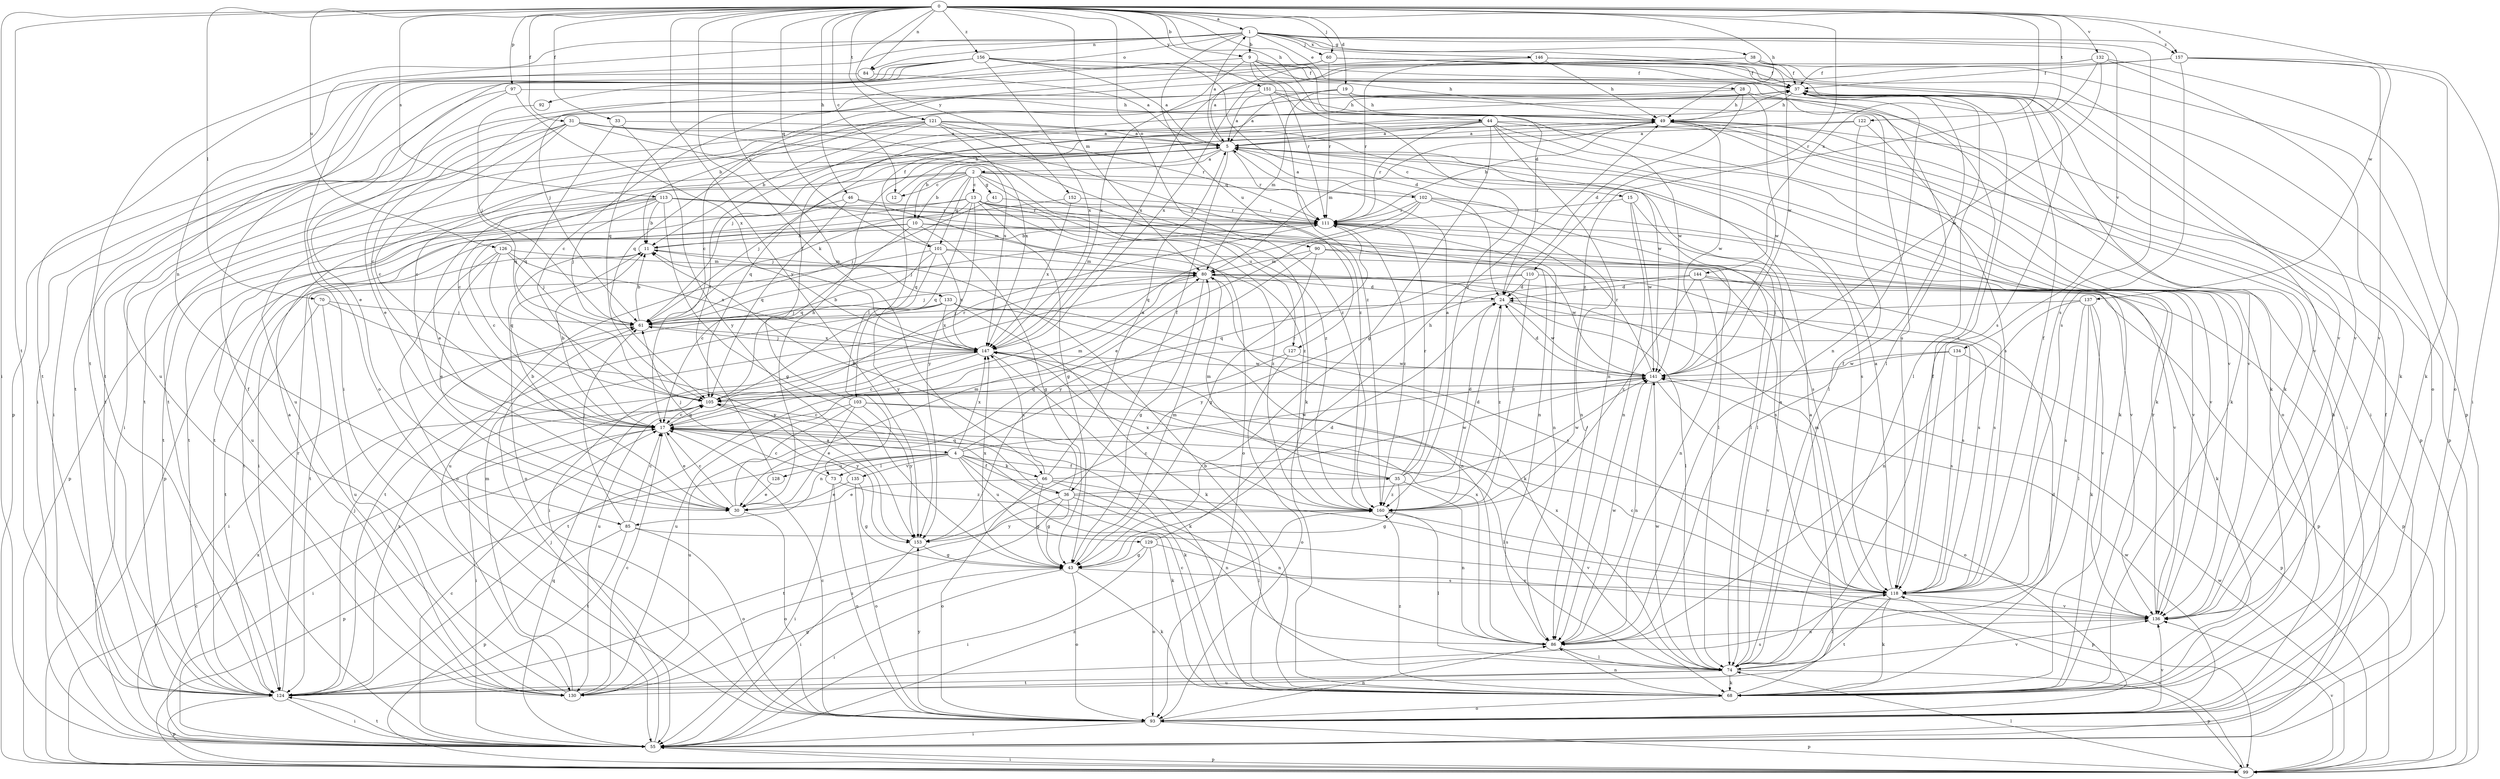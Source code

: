 strict digraph  {
0;
1;
2;
4;
5;
9;
10;
11;
12;
13;
15;
17;
19;
24;
28;
30;
31;
33;
35;
36;
37;
38;
41;
43;
44;
46;
49;
55;
60;
61;
66;
68;
70;
73;
74;
80;
84;
85;
86;
90;
92;
93;
97;
99;
101;
102;
103;
105;
110;
111;
113;
118;
121;
122;
124;
126;
127;
128;
129;
130;
132;
133;
134;
135;
136;
137;
141;
144;
146;
147;
151;
152;
153;
156;
157;
160;
0 -> 1  [label=a];
0 -> 9  [label=b];
0 -> 12  [label=c];
0 -> 19  [label=d];
0 -> 24  [label=d];
0 -> 31  [label=f];
0 -> 33  [label=f];
0 -> 44  [label=h];
0 -> 46  [label=h];
0 -> 49  [label=h];
0 -> 55  [label=i];
0 -> 60  [label=j];
0 -> 66  [label=k];
0 -> 70  [label=l];
0 -> 80  [label=m];
0 -> 84  [label=n];
0 -> 90  [label=o];
0 -> 97  [label=p];
0 -> 101  [label=q];
0 -> 110  [label=r];
0 -> 113  [label=s];
0 -> 121  [label=t];
0 -> 122  [label=t];
0 -> 124  [label=t];
0 -> 126  [label=u];
0 -> 132  [label=v];
0 -> 133  [label=v];
0 -> 137  [label=w];
0 -> 144  [label=x];
0 -> 151  [label=y];
0 -> 152  [label=y];
0 -> 153  [label=y];
0 -> 156  [label=z];
0 -> 157  [label=z];
1 -> 9  [label=b];
1 -> 28  [label=e];
1 -> 38  [label=g];
1 -> 55  [label=i];
1 -> 60  [label=j];
1 -> 84  [label=n];
1 -> 85  [label=n];
1 -> 92  [label=o];
1 -> 118  [label=s];
1 -> 124  [label=t];
1 -> 127  [label=u];
1 -> 134  [label=v];
1 -> 141  [label=w];
1 -> 146  [label=x];
1 -> 157  [label=z];
2 -> 10  [label=b];
2 -> 12  [label=c];
2 -> 13  [label=c];
2 -> 30  [label=e];
2 -> 41  [label=g];
2 -> 61  [label=j];
2 -> 101  [label=q];
2 -> 102  [label=q];
2 -> 103  [label=q];
2 -> 118  [label=s];
2 -> 127  [label=u];
2 -> 160  [label=z];
4 -> 35  [label=f];
4 -> 36  [label=f];
4 -> 66  [label=k];
4 -> 68  [label=k];
4 -> 73  [label=l];
4 -> 85  [label=n];
4 -> 99  [label=p];
4 -> 111  [label=r];
4 -> 128  [label=u];
4 -> 129  [label=u];
4 -> 135  [label=v];
4 -> 141  [label=w];
4 -> 147  [label=x];
5 -> 1  [label=a];
5 -> 2  [label=a];
5 -> 10  [label=b];
5 -> 15  [label=c];
5 -> 17  [label=c];
5 -> 36  [label=f];
5 -> 68  [label=k];
5 -> 73  [label=l];
5 -> 105  [label=q];
5 -> 111  [label=r];
9 -> 37  [label=f];
9 -> 49  [label=h];
9 -> 61  [label=j];
9 -> 111  [label=r];
9 -> 118  [label=s];
9 -> 147  [label=x];
9 -> 160  [label=z];
10 -> 11  [label=b];
10 -> 17  [label=c];
10 -> 43  [label=g];
10 -> 105  [label=q];
10 -> 136  [label=v];
10 -> 160  [label=z];
11 -> 80  [label=m];
11 -> 93  [label=o];
11 -> 124  [label=t];
12 -> 49  [label=h];
13 -> 43  [label=g];
13 -> 55  [label=i];
13 -> 61  [label=j];
13 -> 86  [label=n];
13 -> 93  [label=o];
13 -> 105  [label=q];
13 -> 111  [label=r];
13 -> 124  [label=t];
13 -> 153  [label=y];
13 -> 160  [label=z];
15 -> 74  [label=l];
15 -> 86  [label=n];
15 -> 111  [label=r];
15 -> 141  [label=w];
17 -> 4  [label=a];
17 -> 11  [label=b];
17 -> 30  [label=e];
17 -> 55  [label=i];
17 -> 80  [label=m];
17 -> 105  [label=q];
19 -> 5  [label=a];
19 -> 49  [label=h];
19 -> 55  [label=i];
19 -> 68  [label=k];
19 -> 80  [label=m];
19 -> 105  [label=q];
24 -> 61  [label=j];
24 -> 118  [label=s];
24 -> 141  [label=w];
24 -> 160  [label=z];
28 -> 11  [label=b];
28 -> 24  [label=d];
28 -> 49  [label=h];
28 -> 118  [label=s];
28 -> 141  [label=w];
30 -> 11  [label=b];
30 -> 17  [label=c];
30 -> 49  [label=h];
30 -> 80  [label=m];
30 -> 93  [label=o];
31 -> 5  [label=a];
31 -> 17  [label=c];
31 -> 30  [label=e];
31 -> 68  [label=k];
31 -> 105  [label=q];
31 -> 124  [label=t];
31 -> 147  [label=x];
31 -> 160  [label=z];
33 -> 5  [label=a];
33 -> 105  [label=q];
33 -> 153  [label=y];
35 -> 5  [label=a];
35 -> 17  [label=c];
35 -> 24  [label=d];
35 -> 43  [label=g];
35 -> 80  [label=m];
35 -> 86  [label=n];
35 -> 111  [label=r];
35 -> 160  [label=z];
36 -> 11  [label=b];
36 -> 43  [label=g];
36 -> 86  [label=n];
36 -> 105  [label=q];
36 -> 118  [label=s];
36 -> 124  [label=t];
36 -> 130  [label=u];
36 -> 141  [label=w];
37 -> 49  [label=h];
37 -> 68  [label=k];
37 -> 74  [label=l];
37 -> 136  [label=v];
38 -> 17  [label=c];
38 -> 37  [label=f];
38 -> 99  [label=p];
38 -> 136  [label=v];
38 -> 147  [label=x];
41 -> 61  [label=j];
41 -> 111  [label=r];
43 -> 24  [label=d];
43 -> 55  [label=i];
43 -> 68  [label=k];
43 -> 80  [label=m];
43 -> 93  [label=o];
43 -> 118  [label=s];
43 -> 147  [label=x];
44 -> 5  [label=a];
44 -> 43  [label=g];
44 -> 68  [label=k];
44 -> 86  [label=n];
44 -> 93  [label=o];
44 -> 99  [label=p];
44 -> 111  [label=r];
44 -> 124  [label=t];
44 -> 130  [label=u];
44 -> 136  [label=v];
46 -> 80  [label=m];
46 -> 105  [label=q];
46 -> 111  [label=r];
46 -> 124  [label=t];
49 -> 5  [label=a];
49 -> 55  [label=i];
49 -> 68  [label=k];
49 -> 80  [label=m];
49 -> 99  [label=p];
49 -> 136  [label=v];
49 -> 141  [label=w];
55 -> 17  [label=c];
55 -> 37  [label=f];
55 -> 61  [label=j];
55 -> 99  [label=p];
55 -> 105  [label=q];
55 -> 124  [label=t];
55 -> 147  [label=x];
55 -> 160  [label=z];
60 -> 37  [label=f];
60 -> 86  [label=n];
60 -> 93  [label=o];
60 -> 105  [label=q];
60 -> 111  [label=r];
60 -> 124  [label=t];
61 -> 11  [label=b];
61 -> 147  [label=x];
66 -> 5  [label=a];
66 -> 30  [label=e];
66 -> 43  [label=g];
66 -> 74  [label=l];
66 -> 86  [label=n];
66 -> 93  [label=o];
66 -> 141  [label=w];
66 -> 147  [label=x];
68 -> 5  [label=a];
68 -> 11  [label=b];
68 -> 17  [label=c];
68 -> 24  [label=d];
68 -> 86  [label=n];
68 -> 93  [label=o];
68 -> 160  [label=z];
70 -> 61  [label=j];
70 -> 124  [label=t];
70 -> 130  [label=u];
70 -> 153  [label=y];
73 -> 17  [label=c];
73 -> 55  [label=i];
73 -> 93  [label=o];
73 -> 160  [label=z];
74 -> 5  [label=a];
74 -> 37  [label=f];
74 -> 68  [label=k];
74 -> 99  [label=p];
74 -> 124  [label=t];
74 -> 130  [label=u];
74 -> 136  [label=v];
74 -> 141  [label=w];
74 -> 147  [label=x];
80 -> 24  [label=d];
80 -> 43  [label=g];
80 -> 55  [label=i];
80 -> 68  [label=k];
80 -> 74  [label=l];
80 -> 99  [label=p];
80 -> 124  [label=t];
84 -> 5  [label=a];
84 -> 124  [label=t];
85 -> 17  [label=c];
85 -> 61  [label=j];
85 -> 93  [label=o];
85 -> 99  [label=p];
85 -> 124  [label=t];
85 -> 136  [label=v];
86 -> 37  [label=f];
86 -> 74  [label=l];
86 -> 141  [label=w];
86 -> 147  [label=x];
90 -> 43  [label=g];
90 -> 80  [label=m];
90 -> 136  [label=v];
90 -> 141  [label=w];
90 -> 153  [label=y];
92 -> 61  [label=j];
93 -> 17  [label=c];
93 -> 49  [label=h];
93 -> 55  [label=i];
93 -> 86  [label=n];
93 -> 99  [label=p];
93 -> 136  [label=v];
93 -> 141  [label=w];
93 -> 153  [label=y];
97 -> 30  [label=e];
97 -> 49  [label=h];
97 -> 124  [label=t];
97 -> 147  [label=x];
99 -> 17  [label=c];
99 -> 55  [label=i];
99 -> 74  [label=l];
99 -> 118  [label=s];
99 -> 136  [label=v];
99 -> 141  [label=w];
101 -> 17  [label=c];
101 -> 37  [label=f];
101 -> 80  [label=m];
101 -> 118  [label=s];
101 -> 130  [label=u];
101 -> 147  [label=x];
101 -> 153  [label=y];
102 -> 5  [label=a];
102 -> 30  [label=e];
102 -> 74  [label=l];
102 -> 86  [label=n];
102 -> 105  [label=q];
102 -> 111  [label=r];
102 -> 136  [label=v];
103 -> 17  [label=c];
103 -> 30  [label=e];
103 -> 37  [label=f];
103 -> 74  [label=l];
103 -> 130  [label=u];
103 -> 136  [label=v];
103 -> 153  [label=y];
105 -> 17  [label=c];
105 -> 55  [label=i];
105 -> 68  [label=k];
105 -> 111  [label=r];
105 -> 153  [label=y];
110 -> 24  [label=d];
110 -> 61  [label=j];
110 -> 99  [label=p];
110 -> 105  [label=q];
110 -> 118  [label=s];
110 -> 160  [label=z];
111 -> 11  [label=b];
111 -> 49  [label=h];
111 -> 61  [label=j];
111 -> 86  [label=n];
111 -> 136  [label=v];
111 -> 160  [label=z];
113 -> 11  [label=b];
113 -> 43  [label=g];
113 -> 61  [label=j];
113 -> 74  [label=l];
113 -> 99  [label=p];
113 -> 111  [label=r];
113 -> 118  [label=s];
113 -> 124  [label=t];
113 -> 130  [label=u];
118 -> 5  [label=a];
118 -> 17  [label=c];
118 -> 37  [label=f];
118 -> 68  [label=k];
118 -> 74  [label=l];
118 -> 80  [label=m];
118 -> 124  [label=t];
118 -> 136  [label=v];
121 -> 5  [label=a];
121 -> 11  [label=b];
121 -> 17  [label=c];
121 -> 55  [label=i];
121 -> 111  [label=r];
121 -> 124  [label=t];
121 -> 141  [label=w];
121 -> 147  [label=x];
121 -> 160  [label=z];
122 -> 5  [label=a];
122 -> 61  [label=j];
122 -> 74  [label=l];
122 -> 118  [label=s];
124 -> 55  [label=i];
124 -> 61  [label=j];
124 -> 99  [label=p];
124 -> 111  [label=r];
124 -> 118  [label=s];
124 -> 147  [label=x];
126 -> 30  [label=e];
126 -> 61  [label=j];
126 -> 80  [label=m];
126 -> 93  [label=o];
126 -> 105  [label=q];
126 -> 147  [label=x];
127 -> 93  [label=o];
127 -> 130  [label=u];
127 -> 141  [label=w];
128 -> 30  [label=e];
128 -> 37  [label=f];
129 -> 43  [label=g];
129 -> 49  [label=h];
129 -> 55  [label=i];
129 -> 93  [label=o];
129 -> 136  [label=v];
130 -> 5  [label=a];
130 -> 17  [label=c];
130 -> 37  [label=f];
130 -> 43  [label=g];
130 -> 80  [label=m];
132 -> 17  [label=c];
132 -> 37  [label=f];
132 -> 68  [label=k];
132 -> 93  [label=o];
132 -> 141  [label=w];
132 -> 160  [label=z];
133 -> 55  [label=i];
133 -> 61  [label=j];
133 -> 68  [label=k];
133 -> 86  [label=n];
133 -> 118  [label=s];
133 -> 124  [label=t];
133 -> 147  [label=x];
134 -> 99  [label=p];
134 -> 118  [label=s];
134 -> 124  [label=t];
134 -> 141  [label=w];
135 -> 30  [label=e];
135 -> 43  [label=g];
135 -> 61  [label=j];
135 -> 93  [label=o];
136 -> 86  [label=n];
136 -> 111  [label=r];
137 -> 61  [label=j];
137 -> 68  [label=k];
137 -> 74  [label=l];
137 -> 86  [label=n];
137 -> 118  [label=s];
137 -> 136  [label=v];
141 -> 24  [label=d];
141 -> 86  [label=n];
141 -> 93  [label=o];
141 -> 105  [label=q];
141 -> 111  [label=r];
144 -> 24  [label=d];
144 -> 68  [label=k];
144 -> 86  [label=n];
144 -> 118  [label=s];
144 -> 153  [label=y];
144 -> 160  [label=z];
146 -> 5  [label=a];
146 -> 37  [label=f];
146 -> 49  [label=h];
146 -> 111  [label=r];
146 -> 136  [label=v];
147 -> 11  [label=b];
147 -> 17  [label=c];
147 -> 61  [label=j];
147 -> 68  [label=k];
147 -> 130  [label=u];
147 -> 141  [label=w];
151 -> 5  [label=a];
151 -> 17  [label=c];
151 -> 49  [label=h];
151 -> 55  [label=i];
151 -> 118  [label=s];
151 -> 141  [label=w];
151 -> 160  [label=z];
152 -> 99  [label=p];
152 -> 111  [label=r];
152 -> 147  [label=x];
153 -> 43  [label=g];
153 -> 55  [label=i];
156 -> 5  [label=a];
156 -> 24  [label=d];
156 -> 37  [label=f];
156 -> 55  [label=i];
156 -> 74  [label=l];
156 -> 93  [label=o];
156 -> 99  [label=p];
156 -> 130  [label=u];
156 -> 147  [label=x];
157 -> 37  [label=f];
157 -> 55  [label=i];
157 -> 68  [label=k];
157 -> 118  [label=s];
157 -> 136  [label=v];
157 -> 147  [label=x];
160 -> 24  [label=d];
160 -> 74  [label=l];
160 -> 99  [label=p];
160 -> 147  [label=x];
160 -> 153  [label=y];
}
